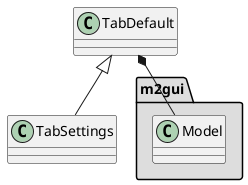 @startuml
package "m2gui" #DDDDDD {
  class Model
}

TabDefault *-- Model
TabDefault <|-- TabSettings
@enduml
